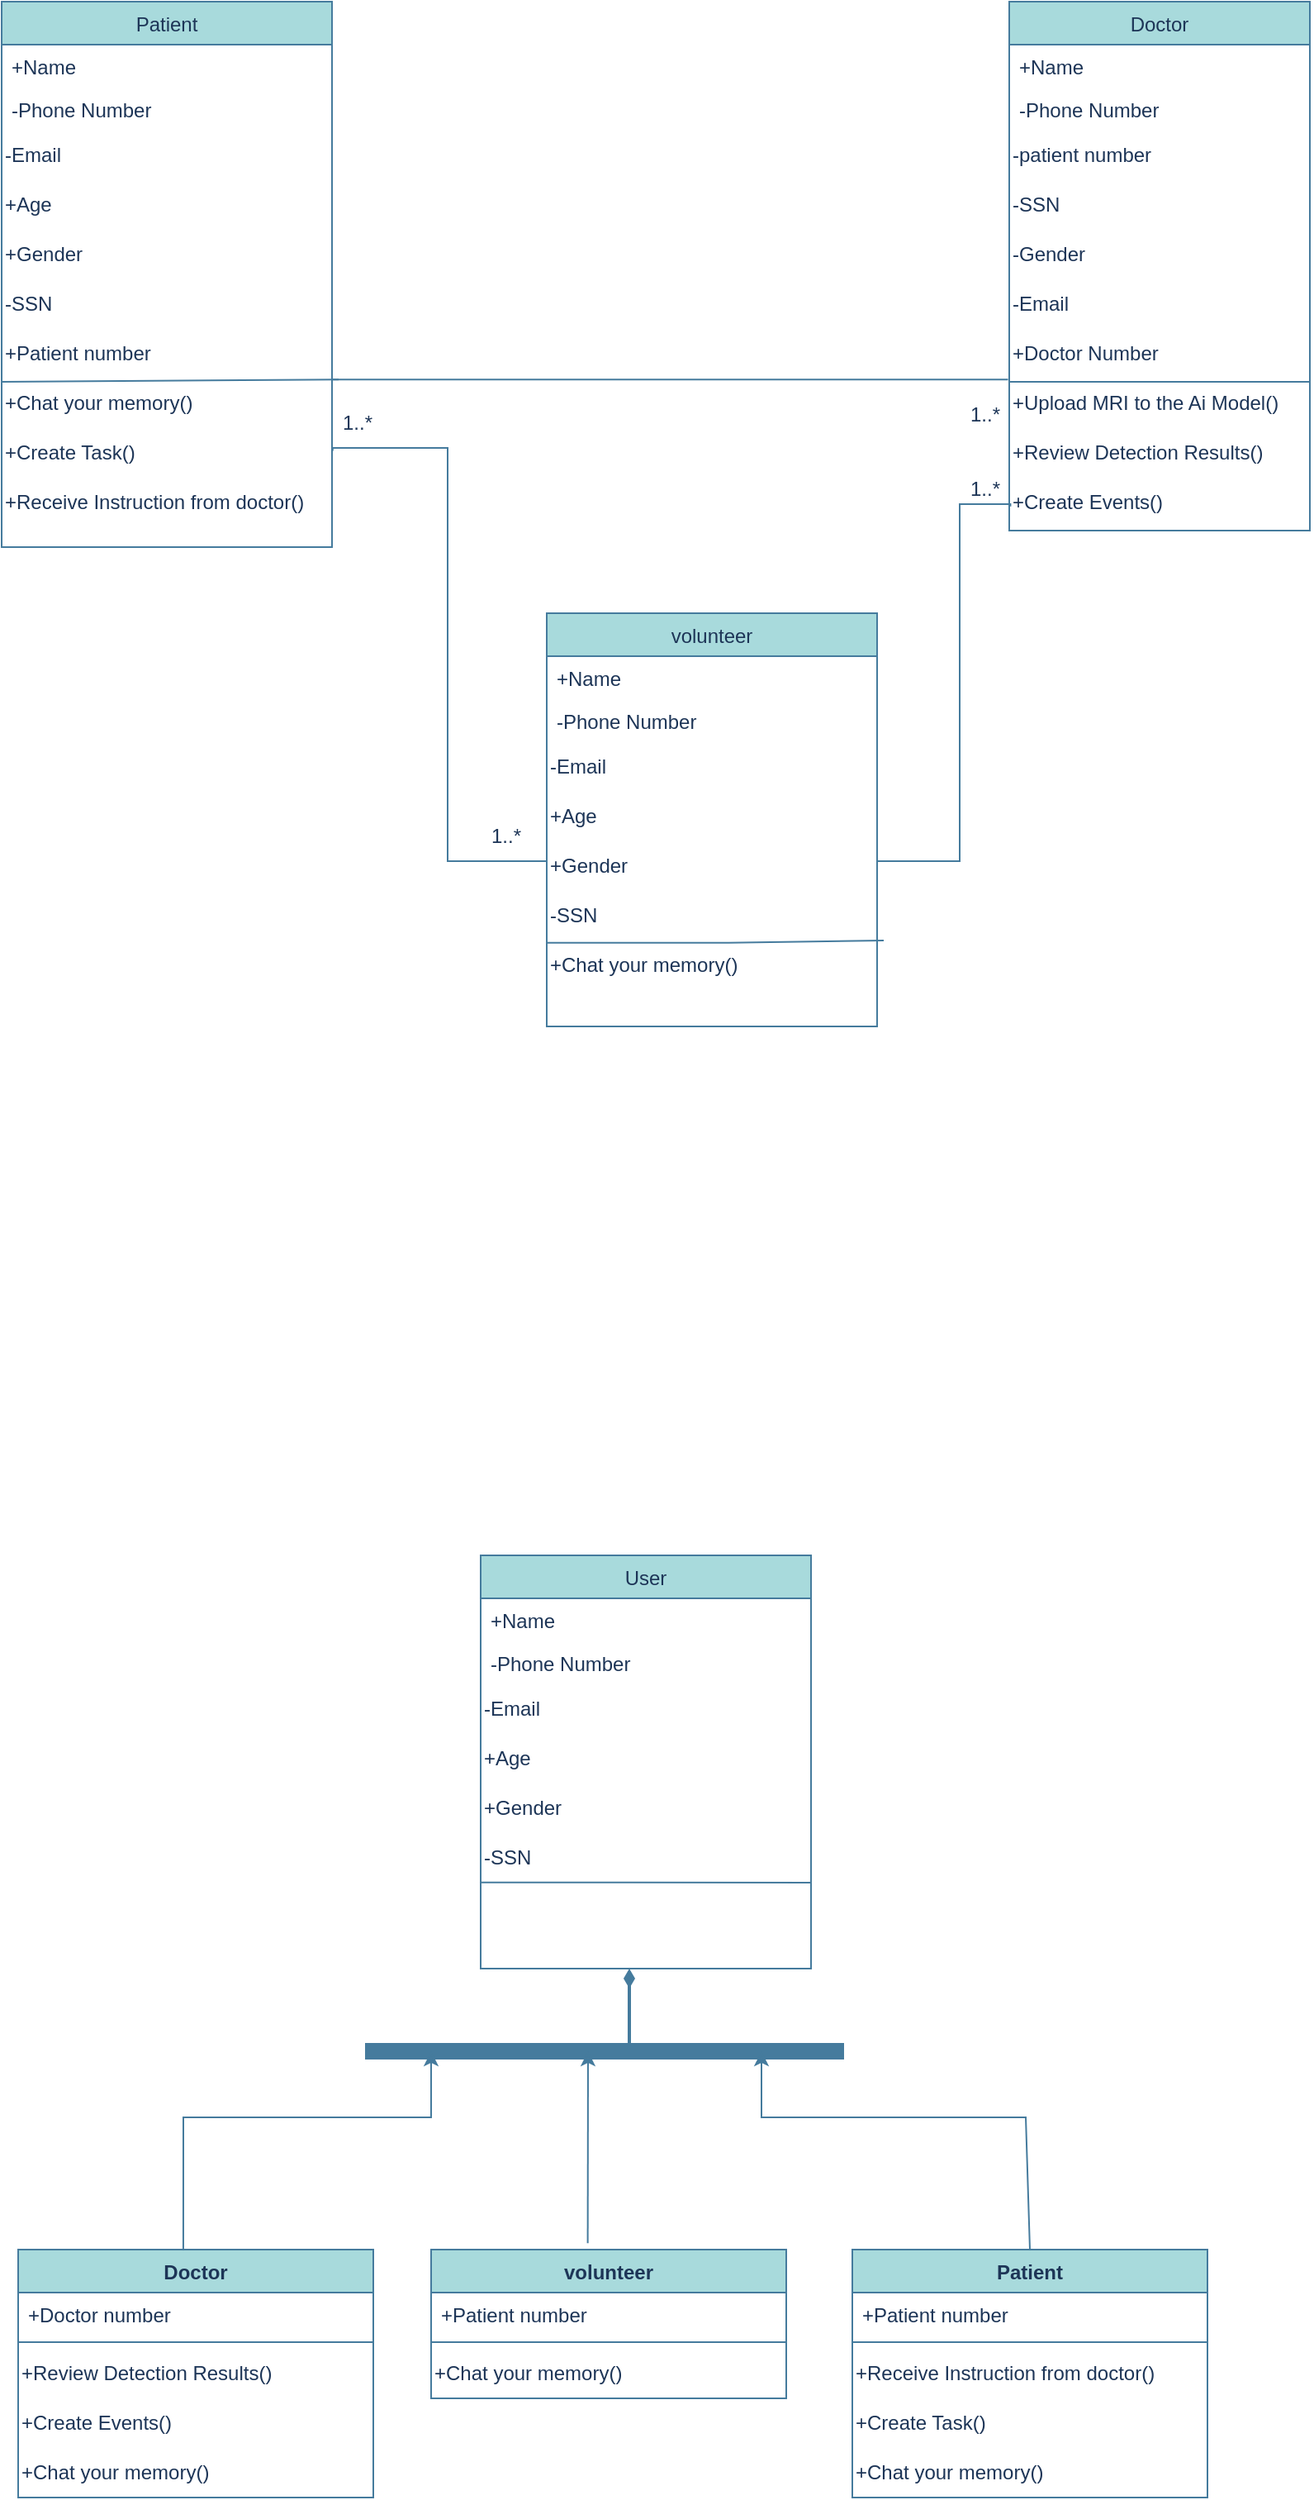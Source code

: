 <mxfile version="20.8.18" type="github">
  <diagram id="C5RBs43oDa-KdzZeNtuy" name="Page-1">
    <mxGraphModel dx="1050" dy="591" grid="1" gridSize="10" guides="1" tooltips="1" connect="1" arrows="1" fold="1" page="1" pageScale="1" pageWidth="827" pageHeight="1169" math="0" shadow="0">
      <root>
        <mxCell id="WIyWlLk6GJQsqaUBKTNV-0" />
        <mxCell id="WIyWlLk6GJQsqaUBKTNV-1" parent="WIyWlLk6GJQsqaUBKTNV-0" />
        <mxCell id="zkfFHV4jXpPFQw0GAbJ--0" value="Patient" style="swimlane;fontStyle=0;align=center;verticalAlign=top;childLayout=stackLayout;horizontal=1;startSize=26;horizontalStack=0;resizeParent=1;resizeLast=0;collapsible=1;marginBottom=0;rounded=0;shadow=0;strokeWidth=1;labelBackgroundColor=none;fillColor=#A8DADC;strokeColor=#457B9D;fontColor=#1D3557;movableLabel=0;movable=0;" parent="WIyWlLk6GJQsqaUBKTNV-1" vertex="1">
          <mxGeometry x="20" y="120" width="200" height="330" as="geometry">
            <mxRectangle x="230" y="140" width="160" height="26" as="alternateBounds" />
          </mxGeometry>
        </mxCell>
        <mxCell id="zkfFHV4jXpPFQw0GAbJ--1" value="+Name" style="text;align=left;verticalAlign=top;spacingLeft=4;spacingRight=4;overflow=hidden;rotatable=0;points=[[0,0.5],[1,0.5]];portConstraint=eastwest;labelBackgroundColor=none;fontColor=#1D3557;" parent="zkfFHV4jXpPFQw0GAbJ--0" vertex="1">
          <mxGeometry y="26" width="200" height="26" as="geometry" />
        </mxCell>
        <mxCell id="zkfFHV4jXpPFQw0GAbJ--2" value="-Phone Number" style="text;align=left;verticalAlign=top;spacingLeft=4;spacingRight=4;overflow=hidden;rotatable=0;points=[[0,0.5],[1,0.5]];portConstraint=eastwest;rounded=0;shadow=0;html=0;labelBackgroundColor=none;fontColor=#1D3557;" parent="zkfFHV4jXpPFQw0GAbJ--0" vertex="1">
          <mxGeometry y="52" width="200" height="26" as="geometry" />
        </mxCell>
        <mxCell id="on5K7iMZZhpNTybAeED9-1" value="-Email" style="text;html=1;align=left;verticalAlign=middle;resizable=0;points=[];autosize=1;strokeColor=none;fillColor=none;fontColor=#1D3557;" vertex="1" parent="zkfFHV4jXpPFQw0GAbJ--0">
          <mxGeometry y="78" width="200" height="30" as="geometry" />
        </mxCell>
        <mxCell id="on5K7iMZZhpNTybAeED9-2" value="+Age" style="text;html=1;align=left;verticalAlign=middle;resizable=0;points=[];autosize=1;strokeColor=none;fillColor=none;fontColor=#1D3557;" vertex="1" parent="zkfFHV4jXpPFQw0GAbJ--0">
          <mxGeometry y="108" width="200" height="30" as="geometry" />
        </mxCell>
        <mxCell id="on5K7iMZZhpNTybAeED9-3" value="+Gender" style="text;html=1;align=left;verticalAlign=middle;resizable=0;points=[];autosize=1;strokeColor=none;fillColor=none;fontColor=#1D3557;" vertex="1" parent="zkfFHV4jXpPFQw0GAbJ--0">
          <mxGeometry y="138" width="200" height="30" as="geometry" />
        </mxCell>
        <mxCell id="on5K7iMZZhpNTybAeED9-0" value="" style="endArrow=none;html=1;rounded=0;strokeColor=#457B9D;fontColor=#1D3557;fillColor=#A8DADC;entryX=1.02;entryY=1.02;entryDx=0;entryDy=0;entryPerimeter=0;" edge="1" parent="zkfFHV4jXpPFQw0GAbJ--0" target="on5K7iMZZhpNTybAeED9-18">
          <mxGeometry width="50" height="50" relative="1" as="geometry">
            <mxPoint y="230" as="sourcePoint" />
            <mxPoint x="160" y="230" as="targetPoint" />
          </mxGeometry>
        </mxCell>
        <mxCell id="on5K7iMZZhpNTybAeED9-4" value="-SSN" style="text;html=1;align=left;verticalAlign=middle;resizable=0;points=[];autosize=1;strokeColor=none;fillColor=none;fontColor=#1D3557;" vertex="1" parent="zkfFHV4jXpPFQw0GAbJ--0">
          <mxGeometry y="168" width="200" height="30" as="geometry" />
        </mxCell>
        <mxCell id="on5K7iMZZhpNTybAeED9-18" value="+Patient number&amp;nbsp;" style="text;html=1;align=left;verticalAlign=middle;resizable=0;points=[];autosize=1;strokeColor=none;fillColor=none;fontColor=#1D3557;" vertex="1" parent="zkfFHV4jXpPFQw0GAbJ--0">
          <mxGeometry y="198" width="200" height="30" as="geometry" />
        </mxCell>
        <mxCell id="on5K7iMZZhpNTybAeED9-20" value="+Chat your memory()" style="text;html=1;align=left;verticalAlign=middle;resizable=0;points=[];autosize=1;strokeColor=none;fillColor=none;fontColor=#1D3557;" vertex="1" parent="zkfFHV4jXpPFQw0GAbJ--0">
          <mxGeometry y="228" width="200" height="30" as="geometry" />
        </mxCell>
        <mxCell id="on5K7iMZZhpNTybAeED9-21" value="+Create Task()" style="text;html=1;align=left;verticalAlign=middle;resizable=0;points=[];autosize=1;strokeColor=none;fillColor=none;fontColor=#1D3557;" vertex="1" parent="zkfFHV4jXpPFQw0GAbJ--0">
          <mxGeometry y="258" width="200" height="30" as="geometry" />
        </mxCell>
        <mxCell id="on5K7iMZZhpNTybAeED9-22" value="+Receive Instruction from doctor()" style="text;html=1;align=left;verticalAlign=middle;resizable=0;points=[];autosize=1;strokeColor=none;fillColor=none;fontColor=#1D3557;" vertex="1" parent="zkfFHV4jXpPFQw0GAbJ--0">
          <mxGeometry y="288" width="200" height="30" as="geometry" />
        </mxCell>
        <mxCell id="zkfFHV4jXpPFQw0GAbJ--17" value="Doctor" style="swimlane;fontStyle=0;align=center;verticalAlign=top;childLayout=stackLayout;horizontal=1;startSize=26;horizontalStack=0;resizeParent=1;resizeLast=0;collapsible=1;marginBottom=0;rounded=0;shadow=0;strokeWidth=1;labelBackgroundColor=none;fillColor=#A8DADC;strokeColor=#457B9D;fontColor=#1D3557;" parent="WIyWlLk6GJQsqaUBKTNV-1" vertex="1">
          <mxGeometry x="630" y="120" width="182" height="320" as="geometry">
            <mxRectangle x="550" y="140" width="160" height="26" as="alternateBounds" />
          </mxGeometry>
        </mxCell>
        <mxCell id="on5K7iMZZhpNTybAeED9-12" value="+Name" style="text;align=left;verticalAlign=top;spacingLeft=4;spacingRight=4;overflow=hidden;rotatable=0;points=[[0,0.5],[1,0.5]];portConstraint=eastwest;labelBackgroundColor=none;fontColor=#1D3557;" vertex="1" parent="zkfFHV4jXpPFQw0GAbJ--17">
          <mxGeometry y="26" width="182" height="26" as="geometry" />
        </mxCell>
        <mxCell id="on5K7iMZZhpNTybAeED9-11" value="" style="endArrow=none;html=1;rounded=0;strokeColor=#457B9D;fontColor=#1D3557;fillColor=#A8DADC;" edge="1" parent="zkfFHV4jXpPFQw0GAbJ--17">
          <mxGeometry width="50" height="50" relative="1" as="geometry">
            <mxPoint y="230" as="sourcePoint" />
            <mxPoint x="182" y="230" as="targetPoint" />
          </mxGeometry>
        </mxCell>
        <mxCell id="on5K7iMZZhpNTybAeED9-23" value="-Phone Number" style="text;align=left;verticalAlign=top;spacingLeft=4;spacingRight=4;overflow=hidden;rotatable=0;points=[[0,0.5],[1,0.5]];portConstraint=eastwest;rounded=0;shadow=0;html=0;labelBackgroundColor=none;fontColor=#1D3557;" vertex="1" parent="zkfFHV4jXpPFQw0GAbJ--17">
          <mxGeometry y="52" width="182" height="26" as="geometry" />
        </mxCell>
        <mxCell id="on5K7iMZZhpNTybAeED9-27" value="-patient number&amp;nbsp;" style="text;html=1;align=left;verticalAlign=middle;resizable=0;points=[];autosize=1;strokeColor=none;fillColor=none;fontColor=#1D3557;" vertex="1" parent="zkfFHV4jXpPFQw0GAbJ--17">
          <mxGeometry y="78" width="182" height="30" as="geometry" />
        </mxCell>
        <mxCell id="on5K7iMZZhpNTybAeED9-26" value="-SSN" style="text;html=1;align=left;verticalAlign=middle;resizable=0;points=[];autosize=1;strokeColor=none;fillColor=none;fontColor=#1D3557;" vertex="1" parent="zkfFHV4jXpPFQw0GAbJ--17">
          <mxGeometry y="108" width="182" height="30" as="geometry" />
        </mxCell>
        <mxCell id="on5K7iMZZhpNTybAeED9-25" value="-Gender" style="text;html=1;align=left;verticalAlign=middle;resizable=0;points=[];autosize=1;strokeColor=none;fillColor=none;fontColor=#1D3557;" vertex="1" parent="zkfFHV4jXpPFQw0GAbJ--17">
          <mxGeometry y="138" width="182" height="30" as="geometry" />
        </mxCell>
        <mxCell id="on5K7iMZZhpNTybAeED9-24" value="-Email" style="text;html=1;align=left;verticalAlign=middle;resizable=0;points=[];autosize=1;strokeColor=none;fillColor=none;fontColor=#1D3557;" vertex="1" parent="zkfFHV4jXpPFQw0GAbJ--17">
          <mxGeometry y="168" width="182" height="30" as="geometry" />
        </mxCell>
        <mxCell id="on5K7iMZZhpNTybAeED9-28" value="+Doctor Number" style="text;html=1;align=left;verticalAlign=middle;resizable=0;points=[];autosize=1;strokeColor=none;fillColor=none;fontColor=#1D3557;" vertex="1" parent="zkfFHV4jXpPFQw0GAbJ--17">
          <mxGeometry y="198" width="182" height="30" as="geometry" />
        </mxCell>
        <mxCell id="on5K7iMZZhpNTybAeED9-29" value="+Upload MRI to the Ai Model()" style="text;html=1;align=left;verticalAlign=middle;resizable=0;points=[];autosize=1;strokeColor=none;fillColor=none;fontColor=#1D3557;" vertex="1" parent="zkfFHV4jXpPFQw0GAbJ--17">
          <mxGeometry y="228" width="182" height="30" as="geometry" />
        </mxCell>
        <mxCell id="on5K7iMZZhpNTybAeED9-30" value="+Review Detection Results()" style="text;html=1;align=left;verticalAlign=middle;resizable=0;points=[];autosize=1;strokeColor=none;fillColor=none;fontColor=#1D3557;" vertex="1" parent="zkfFHV4jXpPFQw0GAbJ--17">
          <mxGeometry y="258" width="182" height="30" as="geometry" />
        </mxCell>
        <mxCell id="on5K7iMZZhpNTybAeED9-34" value="+Create Events()" style="text;html=1;align=left;verticalAlign=middle;resizable=0;points=[];autosize=1;strokeColor=none;fillColor=none;fontColor=#1D3557;" vertex="1" parent="zkfFHV4jXpPFQw0GAbJ--17">
          <mxGeometry y="288" width="182" height="30" as="geometry" />
        </mxCell>
        <mxCell id="on5K7iMZZhpNTybAeED9-32" value="" style="endArrow=none;startArrow=none;html=1;rounded=0;strokeColor=#457B9D;fontColor=#1D3557;fillColor=#A8DADC;startFill=0;endFill=0;entryX=-0.004;entryY=0.02;entryDx=0;entryDy=0;entryPerimeter=0;exitX=1;exitY=0.02;exitDx=0;exitDy=0;exitPerimeter=0;" edge="1" parent="WIyWlLk6GJQsqaUBKTNV-1" source="on5K7iMZZhpNTybAeED9-20" target="on5K7iMZZhpNTybAeED9-29">
          <mxGeometry width="50" height="50" relative="1" as="geometry">
            <mxPoint x="320" y="350" as="sourcePoint" />
            <mxPoint x="480" y="340" as="targetPoint" />
          </mxGeometry>
        </mxCell>
        <mxCell id="on5K7iMZZhpNTybAeED9-37" value="1..*" style="text;html=1;align=center;verticalAlign=middle;resizable=0;points=[];autosize=1;strokeColor=none;fillColor=none;fontColor=#1D3557;" vertex="1" parent="WIyWlLk6GJQsqaUBKTNV-1">
          <mxGeometry x="595" y="355" width="40" height="30" as="geometry" />
        </mxCell>
        <mxCell id="on5K7iMZZhpNTybAeED9-82" value="" style="edgeStyle=orthogonalEdgeStyle;rounded=0;orthogonalLoop=1;jettySize=auto;html=1;strokeColor=#457B9D;fontColor=#1D3557;startArrow=none;startFill=0;endArrow=none;endFill=0;fillColor=#A8DADC;entryX=0.004;entryY=0.58;entryDx=0;entryDy=0;entryPerimeter=0;" edge="1" parent="WIyWlLk6GJQsqaUBKTNV-1" source="on5K7iMZZhpNTybAeED9-73" target="on5K7iMZZhpNTybAeED9-34">
          <mxGeometry relative="1" as="geometry">
            <mxPoint x="630" y="655" as="targetPoint" />
            <Array as="points">
              <mxPoint x="600" y="640" />
              <mxPoint x="600" y="424" />
              <mxPoint x="631" y="424" />
            </Array>
          </mxGeometry>
        </mxCell>
        <mxCell id="on5K7iMZZhpNTybAeED9-83" value="" style="edgeStyle=orthogonalEdgeStyle;rounded=0;orthogonalLoop=1;jettySize=auto;html=1;strokeColor=#457B9D;fontColor=#1D3557;startArrow=none;startFill=0;endArrow=none;endFill=0;fillColor=#A8DADC;entryX=1.002;entryY=0.46;entryDx=0;entryDy=0;entryPerimeter=0;" edge="1" parent="WIyWlLk6GJQsqaUBKTNV-1" source="on5K7iMZZhpNTybAeED9-73" target="on5K7iMZZhpNTybAeED9-21">
          <mxGeometry relative="1" as="geometry">
            <mxPoint x="230" y="390" as="targetPoint" />
            <Array as="points">
              <mxPoint x="290" y="640" />
              <mxPoint x="290" y="390" />
              <mxPoint x="220" y="390" />
            </Array>
          </mxGeometry>
        </mxCell>
        <mxCell id="on5K7iMZZhpNTybAeED9-73" value="volunteer" style="swimlane;fontStyle=0;align=center;verticalAlign=top;childLayout=stackLayout;horizontal=1;startSize=26;horizontalStack=0;resizeParent=1;resizeLast=0;collapsible=1;marginBottom=0;rounded=0;shadow=0;strokeWidth=1;labelBackgroundColor=none;fillColor=#A8DADC;strokeColor=#457B9D;fontColor=#1D3557;movableLabel=0;movable=0;" vertex="1" parent="WIyWlLk6GJQsqaUBKTNV-1">
          <mxGeometry x="350" y="490" width="200" height="250" as="geometry">
            <mxRectangle x="230" y="520" width="160" height="26" as="alternateBounds" />
          </mxGeometry>
        </mxCell>
        <mxCell id="on5K7iMZZhpNTybAeED9-74" value="+Name" style="text;align=left;verticalAlign=top;spacingLeft=4;spacingRight=4;overflow=hidden;rotatable=0;points=[[0,0.5],[1,0.5]];portConstraint=eastwest;labelBackgroundColor=none;fontColor=#1D3557;" vertex="1" parent="on5K7iMZZhpNTybAeED9-73">
          <mxGeometry y="26" width="200" height="26" as="geometry" />
        </mxCell>
        <mxCell id="on5K7iMZZhpNTybAeED9-75" value="-Phone Number" style="text;align=left;verticalAlign=top;spacingLeft=4;spacingRight=4;overflow=hidden;rotatable=0;points=[[0,0.5],[1,0.5]];portConstraint=eastwest;rounded=0;shadow=0;html=0;labelBackgroundColor=none;fontColor=#1D3557;" vertex="1" parent="on5K7iMZZhpNTybAeED9-73">
          <mxGeometry y="52" width="200" height="26" as="geometry" />
        </mxCell>
        <mxCell id="on5K7iMZZhpNTybAeED9-76" value="-Email" style="text;html=1;align=left;verticalAlign=middle;resizable=0;points=[];autosize=1;strokeColor=none;fillColor=none;fontColor=#1D3557;" vertex="1" parent="on5K7iMZZhpNTybAeED9-73">
          <mxGeometry y="78" width="200" height="30" as="geometry" />
        </mxCell>
        <mxCell id="on5K7iMZZhpNTybAeED9-77" value="+Age" style="text;html=1;align=left;verticalAlign=middle;resizable=0;points=[];autosize=1;strokeColor=none;fillColor=none;fontColor=#1D3557;" vertex="1" parent="on5K7iMZZhpNTybAeED9-73">
          <mxGeometry y="108" width="200" height="30" as="geometry" />
        </mxCell>
        <mxCell id="on5K7iMZZhpNTybAeED9-78" value="+Gender" style="text;html=1;align=left;verticalAlign=middle;resizable=0;points=[];autosize=1;strokeColor=none;fillColor=none;fontColor=#1D3557;" vertex="1" parent="on5K7iMZZhpNTybAeED9-73">
          <mxGeometry y="138" width="200" height="30" as="geometry" />
        </mxCell>
        <mxCell id="on5K7iMZZhpNTybAeED9-79" value="-SSN" style="text;html=1;align=left;verticalAlign=middle;resizable=0;points=[];autosize=1;strokeColor=none;fillColor=none;fontColor=#1D3557;" vertex="1" parent="on5K7iMZZhpNTybAeED9-73">
          <mxGeometry y="168" width="200" height="30" as="geometry" />
        </mxCell>
        <mxCell id="on5K7iMZZhpNTybAeED9-80" value="" style="endArrow=none;html=1;rounded=0;strokeColor=#457B9D;fontColor=#1D3557;fillColor=#A8DADC;entryX=1.02;entryY=1.02;entryDx=0;entryDy=0;entryPerimeter=0;" edge="1" parent="on5K7iMZZhpNTybAeED9-73">
          <mxGeometry width="50" height="50" relative="1" as="geometry">
            <mxPoint y="199.4" as="sourcePoint" />
            <mxPoint x="204" y="198.0" as="targetPoint" />
            <Array as="points">
              <mxPoint x="110" y="199.4" />
            </Array>
          </mxGeometry>
        </mxCell>
        <mxCell id="on5K7iMZZhpNTybAeED9-81" value="+Chat your memory()" style="text;html=1;align=left;verticalAlign=middle;resizable=0;points=[];autosize=1;strokeColor=none;fillColor=none;fontColor=#1D3557;" vertex="1" parent="on5K7iMZZhpNTybAeED9-73">
          <mxGeometry y="198" width="200" height="30" as="geometry" />
        </mxCell>
        <mxCell id="on5K7iMZZhpNTybAeED9-85" value="1..*" style="text;html=1;align=center;verticalAlign=middle;resizable=0;points=[];autosize=1;strokeColor=none;fillColor=none;fontColor=#1D3557;" vertex="1" parent="WIyWlLk6GJQsqaUBKTNV-1">
          <mxGeometry x="595" y="400" width="40" height="30" as="geometry" />
        </mxCell>
        <mxCell id="on5K7iMZZhpNTybAeED9-86" value="1..*" style="text;html=1;align=center;verticalAlign=middle;resizable=0;points=[];autosize=1;strokeColor=none;fillColor=none;fontColor=#1D3557;" vertex="1" parent="WIyWlLk6GJQsqaUBKTNV-1">
          <mxGeometry x="215" y="360" width="40" height="30" as="geometry" />
        </mxCell>
        <mxCell id="on5K7iMZZhpNTybAeED9-87" value="1..*" style="text;html=1;align=center;verticalAlign=middle;resizable=0;points=[];autosize=1;strokeColor=none;fillColor=none;fontColor=#1D3557;" vertex="1" parent="WIyWlLk6GJQsqaUBKTNV-1">
          <mxGeometry x="305" y="610" width="40" height="30" as="geometry" />
        </mxCell>
        <mxCell id="on5K7iMZZhpNTybAeED9-88" value="User" style="swimlane;fontStyle=0;align=center;verticalAlign=top;childLayout=stackLayout;horizontal=1;startSize=26;horizontalStack=0;resizeParent=1;resizeLast=0;collapsible=1;marginBottom=0;rounded=0;shadow=0;strokeWidth=1;labelBackgroundColor=none;fillColor=#A8DADC;strokeColor=#457B9D;fontColor=#1D3557;movableLabel=0;movable=0;" vertex="1" parent="WIyWlLk6GJQsqaUBKTNV-1">
          <mxGeometry x="310" y="1060" width="200" height="250" as="geometry">
            <mxRectangle x="230" y="140" width="160" height="26" as="alternateBounds" />
          </mxGeometry>
        </mxCell>
        <mxCell id="on5K7iMZZhpNTybAeED9-89" value="+Name" style="text;align=left;verticalAlign=top;spacingLeft=4;spacingRight=4;overflow=hidden;rotatable=0;points=[[0,0.5],[1,0.5]];portConstraint=eastwest;labelBackgroundColor=none;fontColor=#1D3557;" vertex="1" parent="on5K7iMZZhpNTybAeED9-88">
          <mxGeometry y="26" width="200" height="26" as="geometry" />
        </mxCell>
        <mxCell id="on5K7iMZZhpNTybAeED9-90" value="-Phone Number" style="text;align=left;verticalAlign=top;spacingLeft=4;spacingRight=4;overflow=hidden;rotatable=0;points=[[0,0.5],[1,0.5]];portConstraint=eastwest;rounded=0;shadow=0;html=0;labelBackgroundColor=none;fontColor=#1D3557;" vertex="1" parent="on5K7iMZZhpNTybAeED9-88">
          <mxGeometry y="52" width="200" height="26" as="geometry" />
        </mxCell>
        <mxCell id="on5K7iMZZhpNTybAeED9-91" value="-Email" style="text;html=1;align=left;verticalAlign=middle;resizable=0;points=[];autosize=1;strokeColor=none;fillColor=none;fontColor=#1D3557;" vertex="1" parent="on5K7iMZZhpNTybAeED9-88">
          <mxGeometry y="78" width="200" height="30" as="geometry" />
        </mxCell>
        <mxCell id="on5K7iMZZhpNTybAeED9-92" value="+Age" style="text;html=1;align=left;verticalAlign=middle;resizable=0;points=[];autosize=1;strokeColor=none;fillColor=none;fontColor=#1D3557;" vertex="1" parent="on5K7iMZZhpNTybAeED9-88">
          <mxGeometry y="108" width="200" height="30" as="geometry" />
        </mxCell>
        <mxCell id="on5K7iMZZhpNTybAeED9-93" value="+Gender" style="text;html=1;align=left;verticalAlign=middle;resizable=0;points=[];autosize=1;strokeColor=none;fillColor=none;fontColor=#1D3557;" vertex="1" parent="on5K7iMZZhpNTybAeED9-88">
          <mxGeometry y="138" width="200" height="30" as="geometry" />
        </mxCell>
        <mxCell id="on5K7iMZZhpNTybAeED9-95" value="-SSN" style="text;html=1;align=left;verticalAlign=middle;resizable=0;points=[];autosize=1;strokeColor=none;fillColor=none;fontColor=#1D3557;" vertex="1" parent="on5K7iMZZhpNTybAeED9-88">
          <mxGeometry y="168" width="200" height="30" as="geometry" />
        </mxCell>
        <mxCell id="on5K7iMZZhpNTybAeED9-94" value="" style="endArrow=none;html=1;rounded=0;strokeColor=#457B9D;fontColor=#1D3557;fillColor=#A8DADC;entryX=1.02;entryY=1.02;entryDx=0;entryDy=0;entryPerimeter=0;exitX=0;exitY=0.996;exitDx=0;exitDy=0;exitPerimeter=0;" edge="1" parent="on5K7iMZZhpNTybAeED9-88" source="on5K7iMZZhpNTybAeED9-95">
          <mxGeometry width="50" height="50" relative="1" as="geometry">
            <mxPoint x="-4" y="199.4" as="sourcePoint" />
            <mxPoint x="200" y="198.0" as="targetPoint" />
          </mxGeometry>
        </mxCell>
        <mxCell id="on5K7iMZZhpNTybAeED9-108" value="Patient" style="swimlane;fontStyle=1;align=center;verticalAlign=top;childLayout=stackLayout;horizontal=1;startSize=26;horizontalStack=0;resizeParent=1;resizeParentMax=0;resizeLast=0;collapsible=1;marginBottom=0;fillStyle=auto;strokeColor=#457B9D;fontColor=#1D3557;fillColor=#A8DADC;" vertex="1" parent="WIyWlLk6GJQsqaUBKTNV-1">
          <mxGeometry x="535" y="1480" width="215" height="150" as="geometry" />
        </mxCell>
        <mxCell id="on5K7iMZZhpNTybAeED9-109" value="+Patient number" style="text;strokeColor=none;fillColor=none;align=left;verticalAlign=top;spacingLeft=4;spacingRight=4;overflow=hidden;rotatable=0;points=[[0,0.5],[1,0.5]];portConstraint=eastwest;fontColor=#1D3557;" vertex="1" parent="on5K7iMZZhpNTybAeED9-108">
          <mxGeometry y="26" width="215" height="26" as="geometry" />
        </mxCell>
        <mxCell id="on5K7iMZZhpNTybAeED9-110" value="" style="line;strokeWidth=1;fillColor=none;align=left;verticalAlign=middle;spacingTop=-1;spacingLeft=3;spacingRight=3;rotatable=0;labelPosition=right;points=[];portConstraint=eastwest;strokeColor=inherit;fillStyle=auto;fontColor=#1D3557;" vertex="1" parent="on5K7iMZZhpNTybAeED9-108">
          <mxGeometry y="52" width="215" height="8" as="geometry" />
        </mxCell>
        <mxCell id="on5K7iMZZhpNTybAeED9-99" value="+Receive Instruction from doctor()" style="text;html=1;align=left;verticalAlign=middle;resizable=0;points=[];autosize=1;strokeColor=none;fillColor=none;fontColor=#1D3557;" vertex="1" parent="on5K7iMZZhpNTybAeED9-108">
          <mxGeometry y="60" width="215" height="30" as="geometry" />
        </mxCell>
        <mxCell id="on5K7iMZZhpNTybAeED9-114" value="+Create Task()" style="text;html=1;align=left;verticalAlign=middle;resizable=0;points=[];autosize=1;strokeColor=none;fillColor=none;fontColor=#1D3557;" vertex="1" parent="on5K7iMZZhpNTybAeED9-108">
          <mxGeometry y="90" width="215" height="30" as="geometry" />
        </mxCell>
        <mxCell id="on5K7iMZZhpNTybAeED9-97" value="+Chat your memory()" style="text;html=1;align=left;verticalAlign=middle;resizable=0;points=[];autosize=1;strokeColor=none;fillColor=none;fontColor=#1D3557;" vertex="1" parent="on5K7iMZZhpNTybAeED9-108">
          <mxGeometry y="120" width="215" height="30" as="geometry" />
        </mxCell>
        <mxCell id="on5K7iMZZhpNTybAeED9-115" value="Doctor" style="swimlane;fontStyle=1;align=center;verticalAlign=top;childLayout=stackLayout;horizontal=1;startSize=26;horizontalStack=0;resizeParent=1;resizeParentMax=0;resizeLast=0;collapsible=1;marginBottom=0;fillStyle=auto;strokeColor=#457B9D;fontColor=#1D3557;fillColor=#A8DADC;" vertex="1" parent="WIyWlLk6GJQsqaUBKTNV-1">
          <mxGeometry x="30" y="1480" width="215" height="150" as="geometry" />
        </mxCell>
        <mxCell id="on5K7iMZZhpNTybAeED9-116" value="+Doctor number" style="text;strokeColor=none;fillColor=none;align=left;verticalAlign=top;spacingLeft=4;spacingRight=4;overflow=hidden;rotatable=0;points=[[0,0.5],[1,0.5]];portConstraint=eastwest;fontColor=#1D3557;" vertex="1" parent="on5K7iMZZhpNTybAeED9-115">
          <mxGeometry y="26" width="215" height="26" as="geometry" />
        </mxCell>
        <mxCell id="on5K7iMZZhpNTybAeED9-117" value="" style="line;strokeWidth=1;fillColor=none;align=left;verticalAlign=middle;spacingTop=-1;spacingLeft=3;spacingRight=3;rotatable=0;labelPosition=right;points=[];portConstraint=eastwest;strokeColor=inherit;fillStyle=auto;fontColor=#1D3557;" vertex="1" parent="on5K7iMZZhpNTybAeED9-115">
          <mxGeometry y="52" width="215" height="8" as="geometry" />
        </mxCell>
        <mxCell id="on5K7iMZZhpNTybAeED9-131" value="+Review Detection Results()" style="text;html=1;align=left;verticalAlign=middle;resizable=0;points=[];autosize=1;strokeColor=none;fillColor=none;fontColor=#1D3557;" vertex="1" parent="on5K7iMZZhpNTybAeED9-115">
          <mxGeometry y="60" width="215" height="30" as="geometry" />
        </mxCell>
        <mxCell id="on5K7iMZZhpNTybAeED9-132" value="+Create Events()" style="text;html=1;align=left;verticalAlign=middle;resizable=0;points=[];autosize=1;strokeColor=none;fillColor=none;fontColor=#1D3557;" vertex="1" parent="on5K7iMZZhpNTybAeED9-115">
          <mxGeometry y="90" width="215" height="30" as="geometry" />
        </mxCell>
        <mxCell id="on5K7iMZZhpNTybAeED9-120" value="+Chat your memory()" style="text;html=1;align=left;verticalAlign=middle;resizable=0;points=[];autosize=1;strokeColor=none;fillColor=none;fontColor=#1D3557;" vertex="1" parent="on5K7iMZZhpNTybAeED9-115">
          <mxGeometry y="120" width="215" height="30" as="geometry" />
        </mxCell>
        <mxCell id="on5K7iMZZhpNTybAeED9-121" value="volunteer" style="swimlane;fontStyle=1;align=center;verticalAlign=top;childLayout=stackLayout;horizontal=1;startSize=26;horizontalStack=0;resizeParent=1;resizeParentMax=0;resizeLast=0;collapsible=1;marginBottom=0;fillStyle=auto;strokeColor=#457B9D;fontColor=#1D3557;fillColor=#A8DADC;" vertex="1" parent="WIyWlLk6GJQsqaUBKTNV-1">
          <mxGeometry x="280" y="1480" width="215" height="90" as="geometry" />
        </mxCell>
        <mxCell id="on5K7iMZZhpNTybAeED9-122" value="+Patient number" style="text;strokeColor=none;fillColor=none;align=left;verticalAlign=top;spacingLeft=4;spacingRight=4;overflow=hidden;rotatable=0;points=[[0,0.5],[1,0.5]];portConstraint=eastwest;fontColor=#1D3557;" vertex="1" parent="on5K7iMZZhpNTybAeED9-121">
          <mxGeometry y="26" width="215" height="26" as="geometry" />
        </mxCell>
        <mxCell id="on5K7iMZZhpNTybAeED9-123" value="" style="line;strokeWidth=1;fillColor=none;align=left;verticalAlign=middle;spacingTop=-1;spacingLeft=3;spacingRight=3;rotatable=0;labelPosition=right;points=[];portConstraint=eastwest;strokeColor=inherit;fillStyle=auto;fontColor=#1D3557;" vertex="1" parent="on5K7iMZZhpNTybAeED9-121">
          <mxGeometry y="52" width="215" height="8" as="geometry" />
        </mxCell>
        <mxCell id="on5K7iMZZhpNTybAeED9-126" value="+Chat your memory()" style="text;html=1;align=left;verticalAlign=middle;resizable=0;points=[];autosize=1;strokeColor=none;fillColor=none;fontColor=#1D3557;" vertex="1" parent="on5K7iMZZhpNTybAeED9-121">
          <mxGeometry y="60" width="215" height="30" as="geometry" />
        </mxCell>
        <mxCell id="on5K7iMZZhpNTybAeED9-133" value="" style="endArrow=none;html=1;rounded=0;strokeColor=#457B9D;fontColor=#1D3557;fillColor=#A8DADC;strokeWidth=10;shadow=0;" edge="1" parent="WIyWlLk6GJQsqaUBKTNV-1">
          <mxGeometry width="50" height="50" relative="1" as="geometry">
            <mxPoint x="240" y="1360" as="sourcePoint" />
            <mxPoint x="530" y="1360" as="targetPoint" />
          </mxGeometry>
        </mxCell>
        <mxCell id="on5K7iMZZhpNTybAeED9-134" value="" style="endArrow=classic;html=1;rounded=0;strokeColor=#457B9D;fontColor=#1D3557;fillColor=#A8DADC;exitX=0.465;exitY=0;exitDx=0;exitDy=0;exitPerimeter=0;" edge="1" parent="WIyWlLk6GJQsqaUBKTNV-1" source="on5K7iMZZhpNTybAeED9-115">
          <mxGeometry width="50" height="50" relative="1" as="geometry">
            <mxPoint x="370" y="1460" as="sourcePoint" />
            <mxPoint x="280" y="1360" as="targetPoint" />
            <Array as="points">
              <mxPoint x="130" y="1400" />
              <mxPoint x="280" y="1400" />
            </Array>
          </mxGeometry>
        </mxCell>
        <mxCell id="on5K7iMZZhpNTybAeED9-135" value="" style="endArrow=classic;html=1;rounded=0;strokeColor=#457B9D;fontColor=#1D3557;fillColor=#A8DADC;exitX=0.441;exitY=-0.043;exitDx=0;exitDy=0;exitPerimeter=0;" edge="1" parent="WIyWlLk6GJQsqaUBKTNV-1" source="on5K7iMZZhpNTybAeED9-121">
          <mxGeometry width="50" height="50" relative="1" as="geometry">
            <mxPoint x="370" y="1460" as="sourcePoint" />
            <mxPoint x="375" y="1360" as="targetPoint" />
          </mxGeometry>
        </mxCell>
        <mxCell id="on5K7iMZZhpNTybAeED9-136" value="" style="endArrow=classic;html=1;rounded=0;strokeColor=#457B9D;fontColor=#1D3557;fillColor=#A8DADC;exitX=0.5;exitY=0;exitDx=0;exitDy=0;" edge="1" parent="WIyWlLk6GJQsqaUBKTNV-1" source="on5K7iMZZhpNTybAeED9-108">
          <mxGeometry width="50" height="50" relative="1" as="geometry">
            <mxPoint x="370" y="1460" as="sourcePoint" />
            <mxPoint x="480" y="1360" as="targetPoint" />
            <Array as="points">
              <mxPoint x="640" y="1400" />
              <mxPoint x="480" y="1400" />
            </Array>
          </mxGeometry>
        </mxCell>
        <mxCell id="on5K7iMZZhpNTybAeED9-137" value="" style="endArrow=diamondThin;html=1;rounded=0;strokeColor=#457B9D;fontColor=#1D3557;fillColor=#A8DADC;endFill=1;strokeWidth=2;" edge="1" parent="WIyWlLk6GJQsqaUBKTNV-1">
          <mxGeometry width="50" height="50" relative="1" as="geometry">
            <mxPoint x="400" y="1360" as="sourcePoint" />
            <mxPoint x="400" y="1310" as="targetPoint" />
          </mxGeometry>
        </mxCell>
      </root>
    </mxGraphModel>
  </diagram>
</mxfile>
